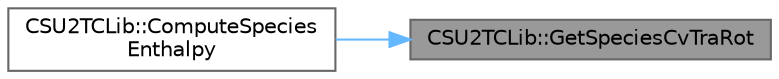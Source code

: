 digraph "CSU2TCLib::GetSpeciesCvTraRot"
{
 // LATEX_PDF_SIZE
  bgcolor="transparent";
  edge [fontname=Helvetica,fontsize=10,labelfontname=Helvetica,labelfontsize=10];
  node [fontname=Helvetica,fontsize=10,shape=box,height=0.2,width=0.4];
  rankdir="RL";
  Node1 [id="Node000001",label="CSU2TCLib::GetSpeciesCvTraRot",height=0.2,width=0.4,color="gray40", fillcolor="grey60", style="filled", fontcolor="black",tooltip="Get species T-R specific heats at constant volume."];
  Node1 -> Node2 [id="edge1_Node000001_Node000002",dir="back",color="steelblue1",style="solid",tooltip=" "];
  Node2 [id="Node000002",label="CSU2TCLib::ComputeSpecies\lEnthalpy",height=0.2,width=0.4,color="grey40", fillcolor="white", style="filled",URL="$classCSU2TCLib.html#a08a34160ece6a537630a1b4d609647cf",tooltip="Compute species enthalpies."];
}
